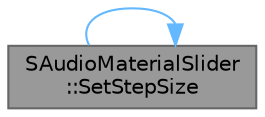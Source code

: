 digraph "SAudioMaterialSlider::SetStepSize"
{
 // INTERACTIVE_SVG=YES
 // LATEX_PDF_SIZE
  bgcolor="transparent";
  edge [fontname=Helvetica,fontsize=10,labelfontname=Helvetica,labelfontsize=10];
  node [fontname=Helvetica,fontsize=10,shape=box,height=0.2,width=0.4];
  rankdir="LR";
  Node1 [id="Node000001",label="SAudioMaterialSlider\l::SetStepSize",height=0.2,width=0.4,color="gray40", fillcolor="grey60", style="filled", fontcolor="black",tooltip="Set the StepSize attribute."];
  Node1 -> Node1 [id="edge1_Node000001_Node000001",color="steelblue1",style="solid",tooltip=" "];
}
